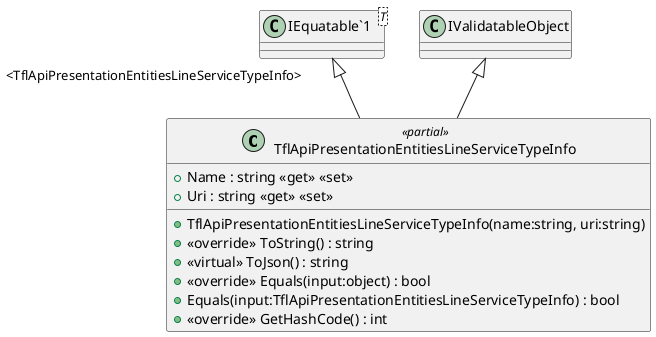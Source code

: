 @startuml
class TflApiPresentationEntitiesLineServiceTypeInfo <<partial>> {
    + TflApiPresentationEntitiesLineServiceTypeInfo(name:string, uri:string)
    + Name : string <<get>> <<set>>
    + Uri : string <<get>> <<set>>
    + <<override>> ToString() : string
    + <<virtual>> ToJson() : string
    + <<override>> Equals(input:object) : bool
    + Equals(input:TflApiPresentationEntitiesLineServiceTypeInfo) : bool
    + <<override>> GetHashCode() : int
}
class "IEquatable`1"<T> {
}
"IEquatable`1" "<TflApiPresentationEntitiesLineServiceTypeInfo>" <|-- TflApiPresentationEntitiesLineServiceTypeInfo
IValidatableObject <|-- TflApiPresentationEntitiesLineServiceTypeInfo
@enduml
